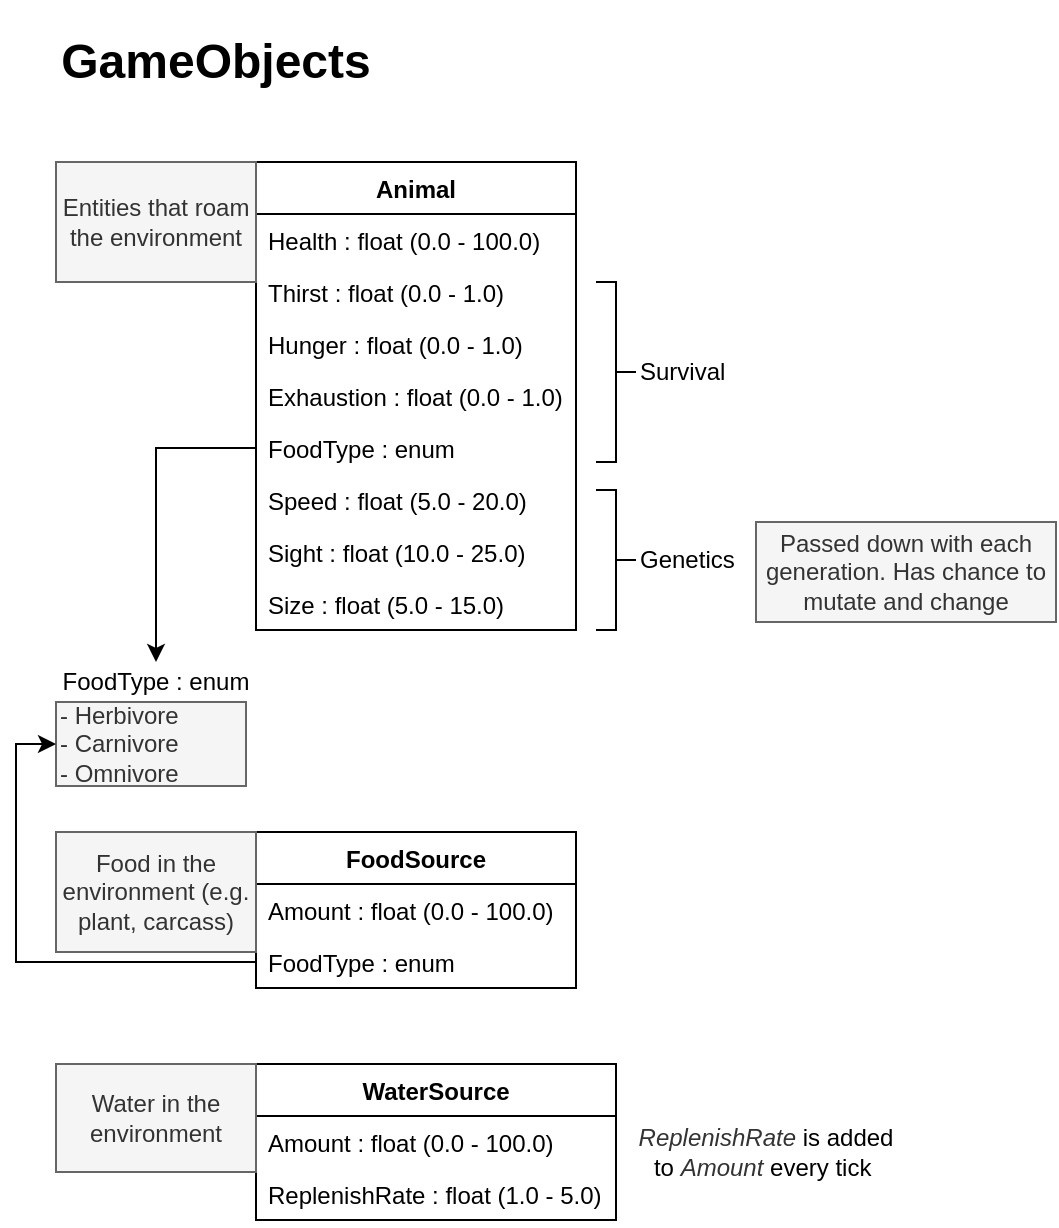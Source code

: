 <mxfile version="14.6.13" type="device" pages="2"><diagram id="C5RBs43oDa-KdzZeNtuy" name="Entity"><mxGraphModel dx="1422" dy="814" grid="1" gridSize="10" guides="1" tooltips="1" connect="1" arrows="1" fold="1" page="1" pageScale="1" pageWidth="827" pageHeight="1169" math="0" shadow="0"><root><mxCell id="WIyWlLk6GJQsqaUBKTNV-0"/><mxCell id="WIyWlLk6GJQsqaUBKTNV-1" parent="WIyWlLk6GJQsqaUBKTNV-0"/><mxCell id="5SThRLwOLSABFwooFcCX-1" value="&lt;h1&gt;GameObjects&lt;/h1&gt;" style="text;html=1;strokeColor=none;fillColor=none;align=center;verticalAlign=middle;whiteSpace=wrap;rounded=0;" parent="WIyWlLk6GJQsqaUBKTNV-1" vertex="1"><mxGeometry x="40" y="20" width="160" height="20" as="geometry"/></mxCell><mxCell id="5SThRLwOLSABFwooFcCX-13" value="Animal" style="swimlane;fontStyle=1;childLayout=stackLayout;horizontal=1;startSize=26;horizontalStack=0;resizeParent=1;resizeParentMax=0;resizeLast=0;collapsible=1;marginBottom=0;align=center;" parent="WIyWlLk6GJQsqaUBKTNV-1" vertex="1"><mxGeometry x="140" y="80" width="160" height="234" as="geometry"/></mxCell><mxCell id="5SThRLwOLSABFwooFcCX-14" value="Health : float (0.0 - 100.0)" style="text;strokeColor=none;fillColor=none;align=left;verticalAlign=top;spacingLeft=4;spacingRight=4;overflow=hidden;rotatable=0;points=[[0,0.5],[1,0.5]];portConstraint=eastwest;" parent="5SThRLwOLSABFwooFcCX-13" vertex="1"><mxGeometry y="26" width="160" height="26" as="geometry"/></mxCell><mxCell id="5SThRLwOLSABFwooFcCX-15" value="Thirst : float (0.0 - 1.0)" style="text;strokeColor=none;fillColor=none;align=left;verticalAlign=top;spacingLeft=4;spacingRight=4;overflow=hidden;rotatable=0;points=[[0,0.5],[1,0.5]];portConstraint=eastwest;" parent="5SThRLwOLSABFwooFcCX-13" vertex="1"><mxGeometry y="52" width="160" height="26" as="geometry"/></mxCell><mxCell id="H8pvV5RYC62tvwvG86yU-11" value="Hunger : float (0.0 - 1.0)" style="text;strokeColor=none;fillColor=none;align=left;verticalAlign=top;spacingLeft=4;spacingRight=4;overflow=hidden;rotatable=0;points=[[0,0.5],[1,0.5]];portConstraint=eastwest;" parent="5SThRLwOLSABFwooFcCX-13" vertex="1"><mxGeometry y="78" width="160" height="26" as="geometry"/></mxCell><mxCell id="iAX5rd9NjiC0FdPQaTMb-1" value="Exhaustion : float (0.0 - 1.0)" style="text;strokeColor=none;fillColor=none;align=left;verticalAlign=top;spacingLeft=4;spacingRight=4;overflow=hidden;rotatable=0;points=[[0,0.5],[1,0.5]];portConstraint=eastwest;" parent="5SThRLwOLSABFwooFcCX-13" vertex="1"><mxGeometry y="104" width="160" height="26" as="geometry"/></mxCell><mxCell id="iAX5rd9NjiC0FdPQaTMb-10" value="FoodType : enum" style="text;strokeColor=none;fillColor=none;align=left;verticalAlign=top;spacingLeft=4;spacingRight=4;overflow=hidden;rotatable=0;points=[[0,0.5],[1,0.5]];portConstraint=eastwest;" parent="5SThRLwOLSABFwooFcCX-13" vertex="1"><mxGeometry y="130" width="160" height="26" as="geometry"/></mxCell><mxCell id="iAX5rd9NjiC0FdPQaTMb-5" value="Speed : float (5.0 - 20.0)" style="text;strokeColor=none;fillColor=none;align=left;verticalAlign=top;spacingLeft=4;spacingRight=4;overflow=hidden;rotatable=0;points=[[0,0.5],[1,0.5]];portConstraint=eastwest;" parent="5SThRLwOLSABFwooFcCX-13" vertex="1"><mxGeometry y="156" width="160" height="26" as="geometry"/></mxCell><mxCell id="iAX5rd9NjiC0FdPQaTMb-6" value="Sight : float (10.0 - 25.0)" style="text;strokeColor=none;fillColor=none;align=left;verticalAlign=top;spacingLeft=4;spacingRight=4;overflow=hidden;rotatable=0;points=[[0,0.5],[1,0.5]];portConstraint=eastwest;" parent="5SThRLwOLSABFwooFcCX-13" vertex="1"><mxGeometry y="182" width="160" height="26" as="geometry"/></mxCell><mxCell id="iAX5rd9NjiC0FdPQaTMb-7" value="Size : float (5.0 - 15.0)" style="text;strokeColor=none;fillColor=none;align=left;verticalAlign=top;spacingLeft=4;spacingRight=4;overflow=hidden;rotatable=0;points=[[0,0.5],[1,0.5]];portConstraint=eastwest;" parent="5SThRLwOLSABFwooFcCX-13" vertex="1"><mxGeometry y="208" width="160" height="26" as="geometry"/></mxCell><mxCell id="H8pvV5RYC62tvwvG86yU-1" value="Entities that roam the environment" style="text;html=1;strokeColor=#666666;fillColor=#f5f5f5;align=center;verticalAlign=middle;whiteSpace=wrap;rounded=0;fontColor=#333333;" parent="WIyWlLk6GJQsqaUBKTNV-1" vertex="1"><mxGeometry x="40" y="80" width="100" height="60" as="geometry"/></mxCell><mxCell id="H8pvV5RYC62tvwvG86yU-4" value="FoodSource" style="swimlane;fontStyle=1;childLayout=stackLayout;horizontal=1;startSize=26;horizontalStack=0;resizeParent=1;resizeParentMax=0;resizeLast=0;collapsible=1;marginBottom=0;align=center;html=0;" parent="WIyWlLk6GJQsqaUBKTNV-1" vertex="1"><mxGeometry x="140" y="415" width="160" height="78" as="geometry"/></mxCell><mxCell id="H8pvV5RYC62tvwvG86yU-5" value="Amount : float (0.0 - 100.0)" style="text;strokeColor=none;fillColor=none;align=left;verticalAlign=top;spacingLeft=4;spacingRight=4;overflow=hidden;rotatable=0;points=[[0,0.5],[1,0.5]];portConstraint=eastwest;" parent="H8pvV5RYC62tvwvG86yU-4" vertex="1"><mxGeometry y="26" width="160" height="26" as="geometry"/></mxCell><mxCell id="H8pvV5RYC62tvwvG86yU-6" value="FoodType : enum" style="text;strokeColor=none;fillColor=none;align=left;verticalAlign=top;spacingLeft=4;spacingRight=4;overflow=hidden;rotatable=0;points=[[0,0.5],[1,0.5]];portConstraint=eastwest;" parent="H8pvV5RYC62tvwvG86yU-4" vertex="1"><mxGeometry y="52" width="160" height="26" as="geometry"/></mxCell><mxCell id="H8pvV5RYC62tvwvG86yU-8" value="Food in the environment (e.g. plant, carcass)" style="text;html=1;strokeColor=#666666;fillColor=#f5f5f5;align=center;verticalAlign=middle;whiteSpace=wrap;rounded=0;fontColor=#333333;" parent="WIyWlLk6GJQsqaUBKTNV-1" vertex="1"><mxGeometry x="40" y="415" width="100" height="60" as="geometry"/></mxCell><mxCell id="H8pvV5RYC62tvwvG86yU-14" value="&lt;span&gt;- Herbivore&lt;/span&gt;&lt;br&gt;&lt;span&gt;- Carnivore&lt;/span&gt;&lt;br&gt;&lt;span&gt;- Omnivore&lt;/span&gt;" style="text;html=1;align=left;verticalAlign=middle;whiteSpace=wrap;rounded=0;shadow=0;glass=0;fillColor=#f5f5f5;strokeColor=#666666;fontColor=#333333;" parent="WIyWlLk6GJQsqaUBKTNV-1" vertex="1"><mxGeometry x="40" y="350" width="95" height="42" as="geometry"/></mxCell><mxCell id="H8pvV5RYC62tvwvG86yU-28" value="WaterSource" style="swimlane;fontStyle=1;childLayout=stackLayout;horizontal=1;startSize=26;horizontalStack=0;resizeParent=1;resizeParentMax=0;resizeLast=0;collapsible=1;marginBottom=0;align=center;html=0;" parent="WIyWlLk6GJQsqaUBKTNV-1" vertex="1"><mxGeometry x="140" y="531" width="180" height="78" as="geometry"/></mxCell><mxCell id="H8pvV5RYC62tvwvG86yU-29" value="Amount : float (0.0 - 100.0)" style="text;strokeColor=none;fillColor=none;align=left;verticalAlign=top;spacingLeft=4;spacingRight=4;overflow=hidden;rotatable=0;points=[[0,0.5],[1,0.5]];portConstraint=eastwest;" parent="H8pvV5RYC62tvwvG86yU-28" vertex="1"><mxGeometry y="26" width="180" height="26" as="geometry"/></mxCell><mxCell id="iAX5rd9NjiC0FdPQaTMb-13" value="ReplenishRate : float (1.0 - 5.0)" style="text;strokeColor=none;fillColor=none;align=left;verticalAlign=top;spacingLeft=4;spacingRight=4;overflow=hidden;rotatable=0;points=[[0,0.5],[1,0.5]];portConstraint=eastwest;" parent="H8pvV5RYC62tvwvG86yU-28" vertex="1"><mxGeometry y="52" width="180" height="26" as="geometry"/></mxCell><mxCell id="H8pvV5RYC62tvwvG86yU-31" value="Water in the environment" style="text;html=1;strokeColor=#666666;fillColor=#f5f5f5;align=center;verticalAlign=middle;whiteSpace=wrap;rounded=0;fontColor=#333333;" parent="WIyWlLk6GJQsqaUBKTNV-1" vertex="1"><mxGeometry x="40" y="531" width="100" height="54" as="geometry"/></mxCell><mxCell id="iAX5rd9NjiC0FdPQaTMb-0" value="FoodType : enum" style="text;html=1;strokeColor=none;fillColor=none;align=center;verticalAlign=middle;whiteSpace=wrap;rounded=0;" parent="WIyWlLk6GJQsqaUBKTNV-1" vertex="1"><mxGeometry x="40" y="330" width="100" height="20" as="geometry"/></mxCell><mxCell id="iAX5rd9NjiC0FdPQaTMb-3" value="" style="html=1;shape=mxgraph.flowchart.annotation_2;align=left;labelPosition=right;direction=west;" parent="WIyWlLk6GJQsqaUBKTNV-1" vertex="1"><mxGeometry x="310" y="140" width="20" height="90" as="geometry"/></mxCell><mxCell id="iAX5rd9NjiC0FdPQaTMb-4" value="Survival" style="text;html=1;align=left;verticalAlign=middle;resizable=0;points=[];autosize=1;strokeColor=none;" parent="WIyWlLk6GJQsqaUBKTNV-1" vertex="1"><mxGeometry x="330" y="175" width="60" height="20" as="geometry"/></mxCell><mxCell id="iAX5rd9NjiC0FdPQaTMb-8" value="" style="html=1;shape=mxgraph.flowchart.annotation_2;align=left;labelPosition=right;direction=west;" parent="WIyWlLk6GJQsqaUBKTNV-1" vertex="1"><mxGeometry x="310" y="244" width="20" height="70" as="geometry"/></mxCell><mxCell id="iAX5rd9NjiC0FdPQaTMb-9" value="Genetics" style="text;html=1;align=left;verticalAlign=middle;resizable=0;points=[];autosize=1;strokeColor=none;" parent="WIyWlLk6GJQsqaUBKTNV-1" vertex="1"><mxGeometry x="330" y="269" width="60" height="20" as="geometry"/></mxCell><mxCell id="iAX5rd9NjiC0FdPQaTMb-11" style="edgeStyle=orthogonalEdgeStyle;orthogonalLoop=1;jettySize=auto;html=1;rounded=0;" parent="WIyWlLk6GJQsqaUBKTNV-1" source="iAX5rd9NjiC0FdPQaTMb-10" target="iAX5rd9NjiC0FdPQaTMb-0" edge="1"><mxGeometry relative="1" as="geometry"/></mxCell><mxCell id="iAX5rd9NjiC0FdPQaTMb-12" style="edgeStyle=orthogonalEdgeStyle;rounded=0;orthogonalLoop=1;jettySize=auto;html=1;entryX=0;entryY=0.5;entryDx=0;entryDy=0;" parent="WIyWlLk6GJQsqaUBKTNV-1" source="H8pvV5RYC62tvwvG86yU-6" target="H8pvV5RYC62tvwvG86yU-14" edge="1"><mxGeometry relative="1" as="geometry"/></mxCell><mxCell id="iAX5rd9NjiC0FdPQaTMb-14" value="&lt;font color=&quot;#333333&quot;&gt;&lt;i&gt;ReplenishRate&lt;/i&gt;&amp;nbsp;&lt;/font&gt;is added to&amp;nbsp;&lt;font color=&quot;#333333&quot;&gt;&lt;i&gt;Amount&lt;/i&gt;&amp;nbsp;&lt;/font&gt;every tick&amp;nbsp;" style="text;html=1;align=center;verticalAlign=middle;whiteSpace=wrap;rounded=0;" parent="WIyWlLk6GJQsqaUBKTNV-1" vertex="1"><mxGeometry x="320" y="550" width="150" height="50" as="geometry"/></mxCell><mxCell id="iAX5rd9NjiC0FdPQaTMb-15" value="&lt;font&gt;Passed down with each generation. Has chance to mutate and change&lt;/font&gt;" style="text;html=1;align=center;verticalAlign=middle;whiteSpace=wrap;rounded=0;fontStyle=0;fontColor=#333333;fillColor=#f5f5f5;strokeColor=#666666;" parent="WIyWlLk6GJQsqaUBKTNV-1" vertex="1"><mxGeometry x="390" y="260" width="150" height="50" as="geometry"/></mxCell></root></mxGraphModel></diagram><diagram id="PXMGcfDnhDhM8WsxdSjX" name="BehaviourTree"><mxGraphModel dx="1422" dy="814" grid="1" gridSize="10" guides="1" tooltips="1" connect="1" arrows="1" fold="1" page="1" pageScale="1" pageWidth="1169" pageHeight="827" math="0" shadow="0"><root><mxCell id="CJIy03Nh561AuJSs0ijZ-0"/><mxCell id="CJIy03Nh561AuJSs0ijZ-1" parent="CJIy03Nh561AuJSs0ijZ-0"/><mxCell id="OeCzJSdX-zhiS0JeI9IL-5" value="" style="rounded=0;whiteSpace=wrap;html=1;fillColor=#f5f5f5;strokeColor=#666666;fontColor=#333333;" parent="CJIy03Nh561AuJSs0ijZ-1" vertex="1"><mxGeometry x="9" y="20" width="101" height="130" as="geometry"/></mxCell><mxCell id="-_5IEV3OMT9v0KoMT2D--3" style="rounded=0;orthogonalLoop=1;jettySize=auto;html=1;exitX=1;exitY=1;exitDx=0;exitDy=0;entryX=0.5;entryY=0;entryDx=0;entryDy=0;" parent="CJIy03Nh561AuJSs0ijZ-1" source="-_5IEV3OMT9v0KoMT2D--0" target="-_5IEV3OMT9v0KoMT2D--2" edge="1"><mxGeometry relative="1" as="geometry"/></mxCell><mxCell id="9G1gboPBAMoekT-nh4z4-11" style="edgeStyle=none;rounded=0;orthogonalLoop=1;jettySize=auto;html=1;exitX=0.75;exitY=1;exitDx=0;exitDy=0;entryX=0.5;entryY=0;entryDx=0;entryDy=0;" parent="CJIy03Nh561AuJSs0ijZ-1" source="-_5IEV3OMT9v0KoMT2D--0" target="-_5IEV3OMT9v0KoMT2D--21" edge="1"><mxGeometry relative="1" as="geometry"/></mxCell><mxCell id="9G1gboPBAMoekT-nh4z4-12" style="edgeStyle=none;rounded=0;orthogonalLoop=1;jettySize=auto;html=1;exitX=0.5;exitY=1;exitDx=0;exitDy=0;entryX=0.5;entryY=0;entryDx=0;entryDy=0;" parent="CJIy03Nh561AuJSs0ijZ-1" source="-_5IEV3OMT9v0KoMT2D--0" target="-_5IEV3OMT9v0KoMT2D--4" edge="1"><mxGeometry relative="1" as="geometry"/></mxCell><mxCell id="9G1gboPBAMoekT-nh4z4-17" style="edgeStyle=none;rounded=0;orthogonalLoop=1;jettySize=auto;html=1;exitX=0;exitY=1;exitDx=0;exitDy=0;entryX=0.5;entryY=0;entryDx=0;entryDy=0;" parent="CJIy03Nh561AuJSs0ijZ-1" source="-_5IEV3OMT9v0KoMT2D--0" target="9G1gboPBAMoekT-nh4z4-13" edge="1"><mxGeometry relative="1" as="geometry"/></mxCell><mxCell id="9G1gboPBAMoekT-nh4z4-21" style="edgeStyle=none;rounded=0;orthogonalLoop=1;jettySize=auto;html=1;exitX=0.25;exitY=1;exitDx=0;exitDy=0;entryX=0.5;entryY=0;entryDx=0;entryDy=0;" parent="CJIy03Nh561AuJSs0ijZ-1" source="-_5IEV3OMT9v0KoMT2D--0" target="9G1gboPBAMoekT-nh4z4-19" edge="1"><mxGeometry relative="1" as="geometry"/></mxCell><mxCell id="-_5IEV3OMT9v0KoMT2D--0" value="Animal" style="rounded=0;whiteSpace=wrap;html=1;fontStyle=1;fillColor=#f5f5f5;strokeColor=#666666;fontColor=#333333;" parent="CJIy03Nh561AuJSs0ijZ-1" vertex="1"><mxGeometry x="314" y="70" width="139" height="70" as="geometry"/></mxCell><mxCell id="-_5IEV3OMT9v0KoMT2D--2" value="Wander" style="rounded=1;whiteSpace=wrap;html=1;fillColor=#dae8fc;strokeColor=#6c8ebf;" parent="CJIy03Nh561AuJSs0ijZ-1" vertex="1"><mxGeometry x="704" y="160" width="100" height="30" as="geometry"/></mxCell><mxCell id="-_5IEV3OMT9v0KoMT2D--13" style="edgeStyle=none;rounded=0;orthogonalLoop=1;jettySize=auto;html=1;exitX=0;exitY=1;exitDx=0;exitDy=0;entryX=0.5;entryY=0;entryDx=0;entryDy=0;" parent="CJIy03Nh561AuJSs0ijZ-1" source="-_5IEV3OMT9v0KoMT2D--4" target="-_5IEV3OMT9v0KoMT2D--12" edge="1"><mxGeometry relative="1" as="geometry"/></mxCell><mxCell id="-_5IEV3OMT9v0KoMT2D--16" style="edgeStyle=none;rounded=0;orthogonalLoop=1;jettySize=auto;html=1;exitX=1;exitY=1;exitDx=0;exitDy=0;entryX=0.5;entryY=0;entryDx=0;entryDy=0;" parent="CJIy03Nh561AuJSs0ijZ-1" source="-_5IEV3OMT9v0KoMT2D--4" target="-_5IEV3OMT9v0KoMT2D--8" edge="1"><mxGeometry relative="1" as="geometry"/></mxCell><mxCell id="-_5IEV3OMT9v0KoMT2D--17" style="edgeStyle=none;rounded=0;orthogonalLoop=1;jettySize=auto;html=1;exitX=1;exitY=1;exitDx=0;exitDy=0;entryX=0.5;entryY=0;entryDx=0;entryDy=0;" parent="CJIy03Nh561AuJSs0ijZ-1" source="-_5IEV3OMT9v0KoMT2D--4" target="-_5IEV3OMT9v0KoMT2D--10" edge="1"><mxGeometry relative="1" as="geometry"/></mxCell><mxCell id="-_5IEV3OMT9v0KoMT2D--4" value="Hunger &amp;lt;= Thirst" style="rhombus;whiteSpace=wrap;html=1;" parent="CJIy03Nh561AuJSs0ijZ-1" vertex="1"><mxGeometry x="325" y="460" width="110" height="90" as="geometry"/></mxCell><mxCell id="-_5IEV3OMT9v0KoMT2D--8" value="Find nearest suitable food source" style="rounded=1;whiteSpace=wrap;html=1;fillColor=#fff2cc;strokeColor=#d6b656;" parent="CJIy03Nh561AuJSs0ijZ-1" vertex="1"><mxGeometry x="354" y="610" width="135" height="40" as="geometry"/></mxCell><mxCell id="-_5IEV3OMT9v0KoMT2D--10" value="Navigate to food source" style="rounded=1;whiteSpace=wrap;html=1;fillColor=#fff2cc;strokeColor=#d6b656;" parent="CJIy03Nh561AuJSs0ijZ-1" vertex="1"><mxGeometry x="465" y="560" width="120" height="40" as="geometry"/></mxCell><mxCell id="-_5IEV3OMT9v0KoMT2D--15" style="edgeStyle=none;rounded=0;orthogonalLoop=1;jettySize=auto;html=1;exitX=0.5;exitY=1;exitDx=0;exitDy=0;entryX=0.5;entryY=0;entryDx=0;entryDy=0;" parent="CJIy03Nh561AuJSs0ijZ-1" source="-_5IEV3OMT9v0KoMT2D--12" target="-_5IEV3OMT9v0KoMT2D--14" edge="1"><mxGeometry relative="1" as="geometry"/></mxCell><mxCell id="-_5IEV3OMT9v0KoMT2D--12" value="Near Food" style="rhombus;whiteSpace=wrap;html=1;" parent="CJIy03Nh561AuJSs0ijZ-1" vertex="1"><mxGeometry x="244" y="550" width="110" height="90" as="geometry"/></mxCell><mxCell id="-_5IEV3OMT9v0KoMT2D--14" value="Eat Food" style="rounded=1;whiteSpace=wrap;html=1;fillColor=#dae8fc;strokeColor=#6c8ebf;" parent="CJIy03Nh561AuJSs0ijZ-1" vertex="1"><mxGeometry x="254" y="670" width="90" height="30" as="geometry"/></mxCell><mxCell id="-_5IEV3OMT9v0KoMT2D--18" style="edgeStyle=none;rounded=0;orthogonalLoop=1;jettySize=auto;html=1;exitX=0;exitY=1;exitDx=0;exitDy=0;entryX=0.5;entryY=0;entryDx=0;entryDy=0;" parent="CJIy03Nh561AuJSs0ijZ-1" source="-_5IEV3OMT9v0KoMT2D--21" target="-_5IEV3OMT9v0KoMT2D--25" edge="1"><mxGeometry relative="1" as="geometry"/></mxCell><mxCell id="-_5IEV3OMT9v0KoMT2D--19" style="edgeStyle=none;rounded=0;orthogonalLoop=1;jettySize=auto;html=1;exitX=1;exitY=1;exitDx=0;exitDy=0;entryX=0.5;entryY=0;entryDx=0;entryDy=0;" parent="CJIy03Nh561AuJSs0ijZ-1" source="-_5IEV3OMT9v0KoMT2D--21" target="-_5IEV3OMT9v0KoMT2D--22" edge="1"><mxGeometry relative="1" as="geometry"/></mxCell><mxCell id="-_5IEV3OMT9v0KoMT2D--20" style="edgeStyle=none;rounded=0;orthogonalLoop=1;jettySize=auto;html=1;exitX=1;exitY=1;exitDx=0;exitDy=0;entryX=0.5;entryY=0;entryDx=0;entryDy=0;" parent="CJIy03Nh561AuJSs0ijZ-1" source="-_5IEV3OMT9v0KoMT2D--21" target="-_5IEV3OMT9v0KoMT2D--23" edge="1"><mxGeometry relative="1" as="geometry"/></mxCell><mxCell id="-_5IEV3OMT9v0KoMT2D--21" value="Thirst &amp;lt; 0.5" style="rhombus;whiteSpace=wrap;html=1;" parent="CJIy03Nh561AuJSs0ijZ-1" vertex="1"><mxGeometry x="530" y="230" width="110" height="90" as="geometry"/></mxCell><mxCell id="-_5IEV3OMT9v0KoMT2D--22" value="Find nearest water source" style="rounded=1;whiteSpace=wrap;html=1;fillColor=#fff2cc;strokeColor=#d6b656;" parent="CJIy03Nh561AuJSs0ijZ-1" vertex="1"><mxGeometry x="590" y="380" width="120" height="40" as="geometry"/></mxCell><mxCell id="-_5IEV3OMT9v0KoMT2D--23" value="Navigate to water source" style="rounded=1;whiteSpace=wrap;html=1;fillColor=#fff2cc;strokeColor=#d6b656;" parent="CJIy03Nh561AuJSs0ijZ-1" vertex="1"><mxGeometry x="670" y="330" width="120" height="40" as="geometry"/></mxCell><mxCell id="-_5IEV3OMT9v0KoMT2D--24" style="edgeStyle=none;rounded=0;orthogonalLoop=1;jettySize=auto;html=1;exitX=0.5;exitY=1;exitDx=0;exitDy=0;entryX=0.5;entryY=0;entryDx=0;entryDy=0;" parent="CJIy03Nh561AuJSs0ijZ-1" source="-_5IEV3OMT9v0KoMT2D--25" target="-_5IEV3OMT9v0KoMT2D--26" edge="1"><mxGeometry relative="1" as="geometry"/></mxCell><mxCell id="-_5IEV3OMT9v0KoMT2D--25" value="Near Water" style="rhombus;whiteSpace=wrap;html=1;" parent="CJIy03Nh561AuJSs0ijZ-1" vertex="1"><mxGeometry x="465" y="330" width="110" height="90" as="geometry"/></mxCell><mxCell id="-_5IEV3OMT9v0KoMT2D--26" value="Drink" style="rounded=1;whiteSpace=wrap;html=1;fillColor=#dae8fc;strokeColor=#6c8ebf;" parent="CJIy03Nh561AuJSs0ijZ-1" vertex="1"><mxGeometry x="475" y="450" width="90" height="30" as="geometry"/></mxCell><mxCell id="OeCzJSdX-zhiS0JeI9IL-0" style="rounded=0;orthogonalLoop=1;jettySize=auto;html=1;exitX=0.5;exitY=1;exitDx=0;exitDy=0;entryX=0.5;entryY=0;entryDx=0;entryDy=0;" parent="CJIy03Nh561AuJSs0ijZ-1" source="9G1gboPBAMoekT-nh4z4-13" target="9G1gboPBAMoekT-nh4z4-14" edge="1"><mxGeometry relative="1" as="geometry"/></mxCell><mxCell id="9G1gboPBAMoekT-nh4z4-13" value="Exhaustion &amp;gt; 0.8" style="rhombus;whiteSpace=wrap;html=1;" parent="CJIy03Nh561AuJSs0ijZ-1" vertex="1"><mxGeometry x="24" y="200" width="120" height="80" as="geometry"/></mxCell><mxCell id="9G1gboPBAMoekT-nh4z4-14" value="Wait 1.0s" style="rounded=1;whiteSpace=wrap;html=1;fillColor=#dae8fc;strokeColor=#6c8ebf;" parent="CJIy03Nh561AuJSs0ijZ-1" vertex="1"><mxGeometry x="39" y="330" width="90" height="30" as="geometry"/></mxCell><mxCell id="9G1gboPBAMoekT-nh4z4-23" style="edgeStyle=none;rounded=0;orthogonalLoop=1;jettySize=auto;html=1;exitX=0;exitY=1;exitDx=0;exitDy=0;entryX=0.5;entryY=0;entryDx=0;entryDy=0;" parent="CJIy03Nh561AuJSs0ijZ-1" source="9G1gboPBAMoekT-nh4z4-19" target="9G1gboPBAMoekT-nh4z4-22" edge="1"><mxGeometry relative="1" as="geometry"/></mxCell><mxCell id="9G1gboPBAMoekT-nh4z4-26" style="edgeStyle=none;rounded=0;orthogonalLoop=1;jettySize=auto;html=1;exitX=1;exitY=1;exitDx=0;exitDy=0;entryX=0.5;entryY=0;entryDx=0;entryDy=0;" parent="CJIy03Nh561AuJSs0ijZ-1" source="9G1gboPBAMoekT-nh4z4-19" target="9G1gboPBAMoekT-nh4z4-24" edge="1"><mxGeometry relative="1" as="geometry"/></mxCell><mxCell id="9G1gboPBAMoekT-nh4z4-19" value="Hunger &amp;gt; 0.7&lt;br&gt;&amp;amp;&lt;br&gt;Thirst &amp;gt; 0.7" style="rhombus;whiteSpace=wrap;html=1;" parent="CJIy03Nh561AuJSs0ijZ-1" vertex="1"><mxGeometry x="174" y="270" width="120" height="110" as="geometry"/></mxCell><mxCell id="9G1gboPBAMoekT-nh4z4-22" value="Find suitable mate" style="rounded=1;whiteSpace=wrap;html=1;fillColor=#fff2cc;strokeColor=#d6b656;" parent="CJIy03Nh561AuJSs0ijZ-1" vertex="1"><mxGeometry x="74" y="410" width="120" height="40" as="geometry"/></mxCell><mxCell id="9G1gboPBAMoekT-nh4z4-24" value="&quot;Woohoo&quot;" style="rounded=1;whiteSpace=wrap;html=1;fillColor=#dae8fc;strokeColor=#6c8ebf;" parent="CJIy03Nh561AuJSs0ijZ-1" vertex="1"><mxGeometry x="224" y="410" width="120" height="40" as="geometry"/></mxCell><mxCell id="OeCzJSdX-zhiS0JeI9IL-1" value="Action" style="rounded=1;whiteSpace=wrap;html=1;fillColor=#dae8fc;strokeColor=#6c8ebf;" parent="CJIy03Nh561AuJSs0ijZ-1" vertex="1"><mxGeometry x="20" y="50" width="76" height="20" as="geometry"/></mxCell><mxCell id="OeCzJSdX-zhiS0JeI9IL-2" value="Legend" style="text;html=1;align=center;verticalAlign=middle;resizable=0;points=[];autosize=1;strokeColor=none;fontStyle=1" parent="CJIy03Nh561AuJSs0ijZ-1" vertex="1"><mxGeometry x="29.5" y="20" width="60" height="20" as="geometry"/></mxCell><mxCell id="OeCzJSdX-zhiS0JeI9IL-3" value="Navigation" style="rounded=1;whiteSpace=wrap;html=1;fillColor=#fff2cc;strokeColor=#d6b656;" parent="CJIy03Nh561AuJSs0ijZ-1" vertex="1"><mxGeometry x="20" y="80" width="76" height="20" as="geometry"/></mxCell><mxCell id="OeCzJSdX-zhiS0JeI9IL-4" value="Condition" style="rhombus;whiteSpace=wrap;html=1;" parent="CJIy03Nh561AuJSs0ijZ-1" vertex="1"><mxGeometry x="18" y="110" width="80" height="30" as="geometry"/></mxCell></root></mxGraphModel></diagram></mxfile>